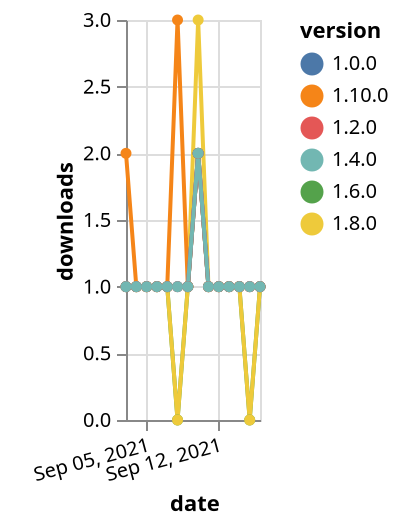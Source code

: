 {"$schema": "https://vega.github.io/schema/vega-lite/v5.json", "description": "A simple bar chart with embedded data.", "data": {"values": [{"date": "2021-09-03", "total": 163, "delta": 1, "version": "1.6.0"}, {"date": "2021-09-04", "total": 164, "delta": 1, "version": "1.6.0"}, {"date": "2021-09-05", "total": 165, "delta": 1, "version": "1.6.0"}, {"date": "2021-09-06", "total": 166, "delta": 1, "version": "1.6.0"}, {"date": "2021-09-07", "total": 167, "delta": 1, "version": "1.6.0"}, {"date": "2021-09-08", "total": 167, "delta": 0, "version": "1.6.0"}, {"date": "2021-09-09", "total": 168, "delta": 1, "version": "1.6.0"}, {"date": "2021-09-10", "total": 170, "delta": 2, "version": "1.6.0"}, {"date": "2021-09-11", "total": 171, "delta": 1, "version": "1.6.0"}, {"date": "2021-09-12", "total": 172, "delta": 1, "version": "1.6.0"}, {"date": "2021-09-13", "total": 173, "delta": 1, "version": "1.6.0"}, {"date": "2021-09-14", "total": 174, "delta": 1, "version": "1.6.0"}, {"date": "2021-09-15", "total": 174, "delta": 0, "version": "1.6.0"}, {"date": "2021-09-16", "total": 175, "delta": 1, "version": "1.6.0"}, {"date": "2021-09-03", "total": 189, "delta": 1, "version": "1.8.0"}, {"date": "2021-09-04", "total": 190, "delta": 1, "version": "1.8.0"}, {"date": "2021-09-05", "total": 191, "delta": 1, "version": "1.8.0"}, {"date": "2021-09-06", "total": 192, "delta": 1, "version": "1.8.0"}, {"date": "2021-09-07", "total": 193, "delta": 1, "version": "1.8.0"}, {"date": "2021-09-08", "total": 193, "delta": 0, "version": "1.8.0"}, {"date": "2021-09-09", "total": 194, "delta": 1, "version": "1.8.0"}, {"date": "2021-09-10", "total": 197, "delta": 3, "version": "1.8.0"}, {"date": "2021-09-11", "total": 198, "delta": 1, "version": "1.8.0"}, {"date": "2021-09-12", "total": 199, "delta": 1, "version": "1.8.0"}, {"date": "2021-09-13", "total": 200, "delta": 1, "version": "1.8.0"}, {"date": "2021-09-14", "total": 201, "delta": 1, "version": "1.8.0"}, {"date": "2021-09-15", "total": 201, "delta": 0, "version": "1.8.0"}, {"date": "2021-09-16", "total": 202, "delta": 1, "version": "1.8.0"}, {"date": "2021-09-03", "total": 114, "delta": 2, "version": "1.10.0"}, {"date": "2021-09-04", "total": 115, "delta": 1, "version": "1.10.0"}, {"date": "2021-09-05", "total": 116, "delta": 1, "version": "1.10.0"}, {"date": "2021-09-06", "total": 117, "delta": 1, "version": "1.10.0"}, {"date": "2021-09-07", "total": 118, "delta": 1, "version": "1.10.0"}, {"date": "2021-09-08", "total": 121, "delta": 3, "version": "1.10.0"}, {"date": "2021-09-09", "total": 122, "delta": 1, "version": "1.10.0"}, {"date": "2021-09-10", "total": 124, "delta": 2, "version": "1.10.0"}, {"date": "2021-09-11", "total": 125, "delta": 1, "version": "1.10.0"}, {"date": "2021-09-12", "total": 126, "delta": 1, "version": "1.10.0"}, {"date": "2021-09-13", "total": 127, "delta": 1, "version": "1.10.0"}, {"date": "2021-09-14", "total": 128, "delta": 1, "version": "1.10.0"}, {"date": "2021-09-15", "total": 129, "delta": 1, "version": "1.10.0"}, {"date": "2021-09-16", "total": 130, "delta": 1, "version": "1.10.0"}, {"date": "2021-09-03", "total": 250, "delta": 1, "version": "1.0.0"}, {"date": "2021-09-04", "total": 251, "delta": 1, "version": "1.0.0"}, {"date": "2021-09-05", "total": 252, "delta": 1, "version": "1.0.0"}, {"date": "2021-09-06", "total": 253, "delta": 1, "version": "1.0.0"}, {"date": "2021-09-07", "total": 254, "delta": 1, "version": "1.0.0"}, {"date": "2021-09-08", "total": 255, "delta": 1, "version": "1.0.0"}, {"date": "2021-09-09", "total": 256, "delta": 1, "version": "1.0.0"}, {"date": "2021-09-10", "total": 258, "delta": 2, "version": "1.0.0"}, {"date": "2021-09-11", "total": 259, "delta": 1, "version": "1.0.0"}, {"date": "2021-09-12", "total": 260, "delta": 1, "version": "1.0.0"}, {"date": "2021-09-13", "total": 261, "delta": 1, "version": "1.0.0"}, {"date": "2021-09-14", "total": 262, "delta": 1, "version": "1.0.0"}, {"date": "2021-09-15", "total": 263, "delta": 1, "version": "1.0.0"}, {"date": "2021-09-16", "total": 264, "delta": 1, "version": "1.0.0"}, {"date": "2021-09-03", "total": 190, "delta": 1, "version": "1.2.0"}, {"date": "2021-09-04", "total": 191, "delta": 1, "version": "1.2.0"}, {"date": "2021-09-05", "total": 192, "delta": 1, "version": "1.2.0"}, {"date": "2021-09-06", "total": 193, "delta": 1, "version": "1.2.0"}, {"date": "2021-09-07", "total": 194, "delta": 1, "version": "1.2.0"}, {"date": "2021-09-08", "total": 195, "delta": 1, "version": "1.2.0"}, {"date": "2021-09-09", "total": 196, "delta": 1, "version": "1.2.0"}, {"date": "2021-09-10", "total": 198, "delta": 2, "version": "1.2.0"}, {"date": "2021-09-11", "total": 199, "delta": 1, "version": "1.2.0"}, {"date": "2021-09-12", "total": 200, "delta": 1, "version": "1.2.0"}, {"date": "2021-09-13", "total": 201, "delta": 1, "version": "1.2.0"}, {"date": "2021-09-14", "total": 202, "delta": 1, "version": "1.2.0"}, {"date": "2021-09-15", "total": 203, "delta": 1, "version": "1.2.0"}, {"date": "2021-09-16", "total": 204, "delta": 1, "version": "1.2.0"}, {"date": "2021-09-03", "total": 180, "delta": 1, "version": "1.4.0"}, {"date": "2021-09-04", "total": 181, "delta": 1, "version": "1.4.0"}, {"date": "2021-09-05", "total": 182, "delta": 1, "version": "1.4.0"}, {"date": "2021-09-06", "total": 183, "delta": 1, "version": "1.4.0"}, {"date": "2021-09-07", "total": 184, "delta": 1, "version": "1.4.0"}, {"date": "2021-09-08", "total": 185, "delta": 1, "version": "1.4.0"}, {"date": "2021-09-09", "total": 186, "delta": 1, "version": "1.4.0"}, {"date": "2021-09-10", "total": 188, "delta": 2, "version": "1.4.0"}, {"date": "2021-09-11", "total": 189, "delta": 1, "version": "1.4.0"}, {"date": "2021-09-12", "total": 190, "delta": 1, "version": "1.4.0"}, {"date": "2021-09-13", "total": 191, "delta": 1, "version": "1.4.0"}, {"date": "2021-09-14", "total": 192, "delta": 1, "version": "1.4.0"}, {"date": "2021-09-15", "total": 193, "delta": 1, "version": "1.4.0"}, {"date": "2021-09-16", "total": 194, "delta": 1, "version": "1.4.0"}]}, "width": "container", "mark": {"type": "line", "point": {"filled": true}}, "encoding": {"x": {"field": "date", "type": "temporal", "timeUnit": "yearmonthdate", "title": "date", "axis": {"labelAngle": -15}}, "y": {"field": "delta", "type": "quantitative", "title": "downloads"}, "color": {"field": "version", "type": "nominal"}, "tooltip": {"field": "delta"}}}